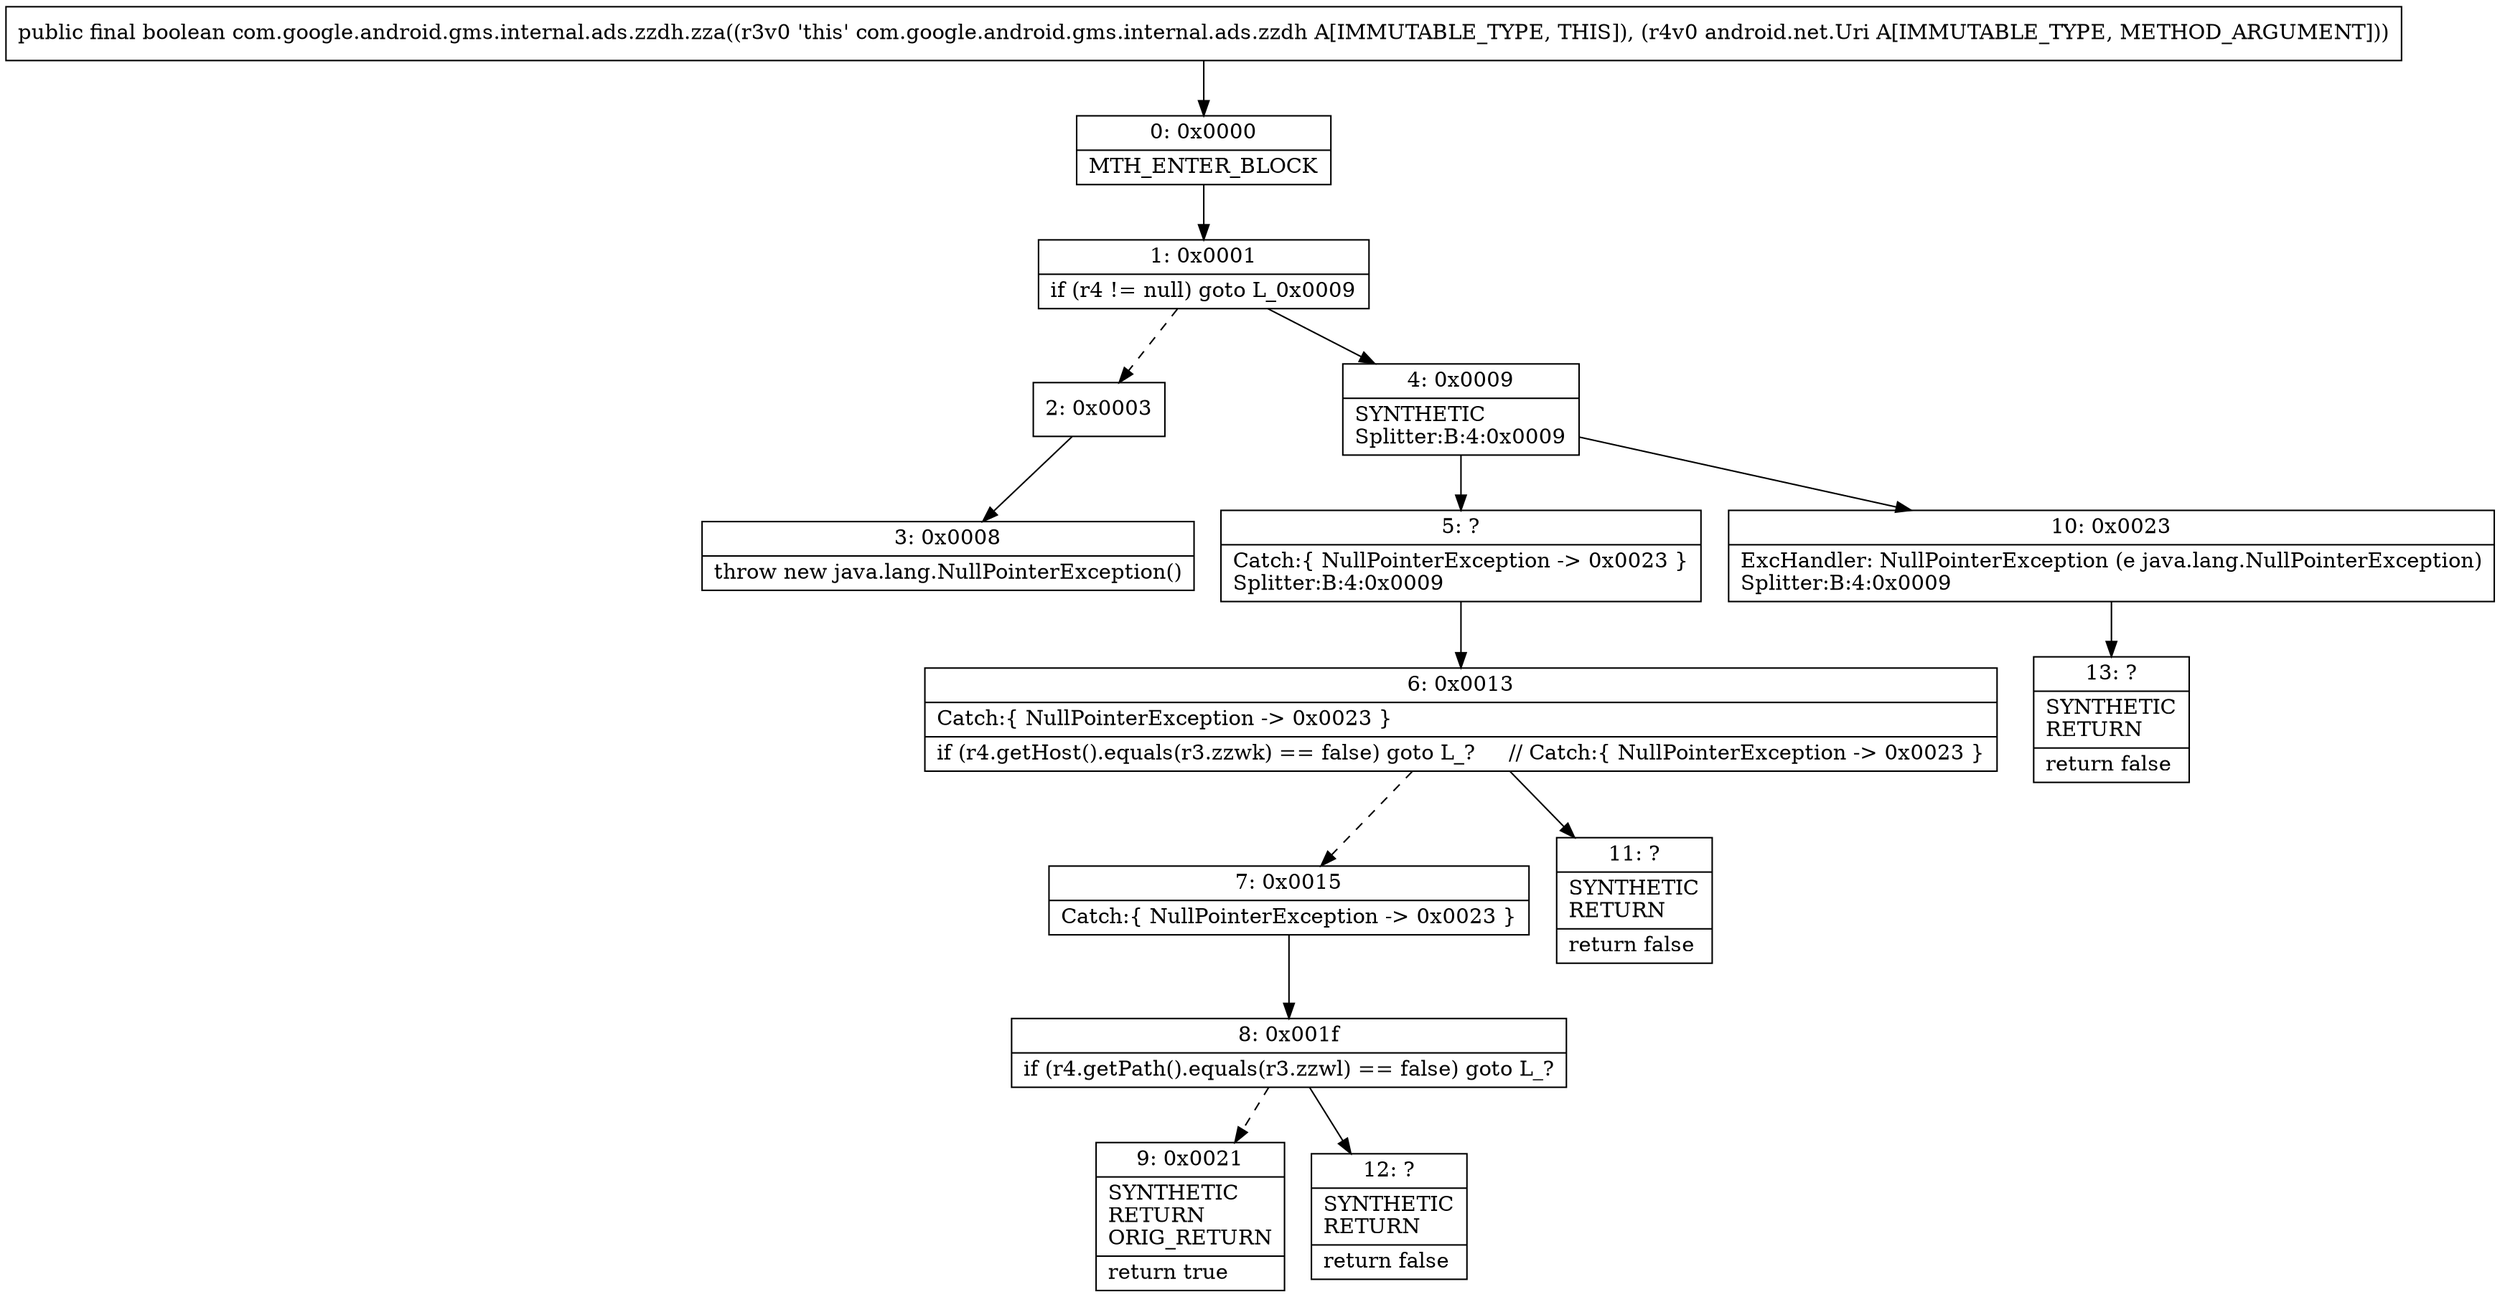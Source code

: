 digraph "CFG forcom.google.android.gms.internal.ads.zzdh.zza(Landroid\/net\/Uri;)Z" {
Node_0 [shape=record,label="{0\:\ 0x0000|MTH_ENTER_BLOCK\l}"];
Node_1 [shape=record,label="{1\:\ 0x0001|if (r4 != null) goto L_0x0009\l}"];
Node_2 [shape=record,label="{2\:\ 0x0003}"];
Node_3 [shape=record,label="{3\:\ 0x0008|throw new java.lang.NullPointerException()\l}"];
Node_4 [shape=record,label="{4\:\ 0x0009|SYNTHETIC\lSplitter:B:4:0x0009\l}"];
Node_5 [shape=record,label="{5\:\ ?|Catch:\{ NullPointerException \-\> 0x0023 \}\lSplitter:B:4:0x0009\l}"];
Node_6 [shape=record,label="{6\:\ 0x0013|Catch:\{ NullPointerException \-\> 0x0023 \}\l|if (r4.getHost().equals(r3.zzwk) == false) goto L_?     \/\/ Catch:\{ NullPointerException \-\> 0x0023 \}\l}"];
Node_7 [shape=record,label="{7\:\ 0x0015|Catch:\{ NullPointerException \-\> 0x0023 \}\l}"];
Node_8 [shape=record,label="{8\:\ 0x001f|if (r4.getPath().equals(r3.zzwl) == false) goto L_?\l}"];
Node_9 [shape=record,label="{9\:\ 0x0021|SYNTHETIC\lRETURN\lORIG_RETURN\l|return true\l}"];
Node_10 [shape=record,label="{10\:\ 0x0023|ExcHandler: NullPointerException (e java.lang.NullPointerException)\lSplitter:B:4:0x0009\l}"];
Node_11 [shape=record,label="{11\:\ ?|SYNTHETIC\lRETURN\l|return false\l}"];
Node_12 [shape=record,label="{12\:\ ?|SYNTHETIC\lRETURN\l|return false\l}"];
Node_13 [shape=record,label="{13\:\ ?|SYNTHETIC\lRETURN\l|return false\l}"];
MethodNode[shape=record,label="{public final boolean com.google.android.gms.internal.ads.zzdh.zza((r3v0 'this' com.google.android.gms.internal.ads.zzdh A[IMMUTABLE_TYPE, THIS]), (r4v0 android.net.Uri A[IMMUTABLE_TYPE, METHOD_ARGUMENT])) }"];
MethodNode -> Node_0;
Node_0 -> Node_1;
Node_1 -> Node_2[style=dashed];
Node_1 -> Node_4;
Node_2 -> Node_3;
Node_4 -> Node_5;
Node_4 -> Node_10;
Node_5 -> Node_6;
Node_6 -> Node_7[style=dashed];
Node_6 -> Node_11;
Node_7 -> Node_8;
Node_8 -> Node_9[style=dashed];
Node_8 -> Node_12;
Node_10 -> Node_13;
}

